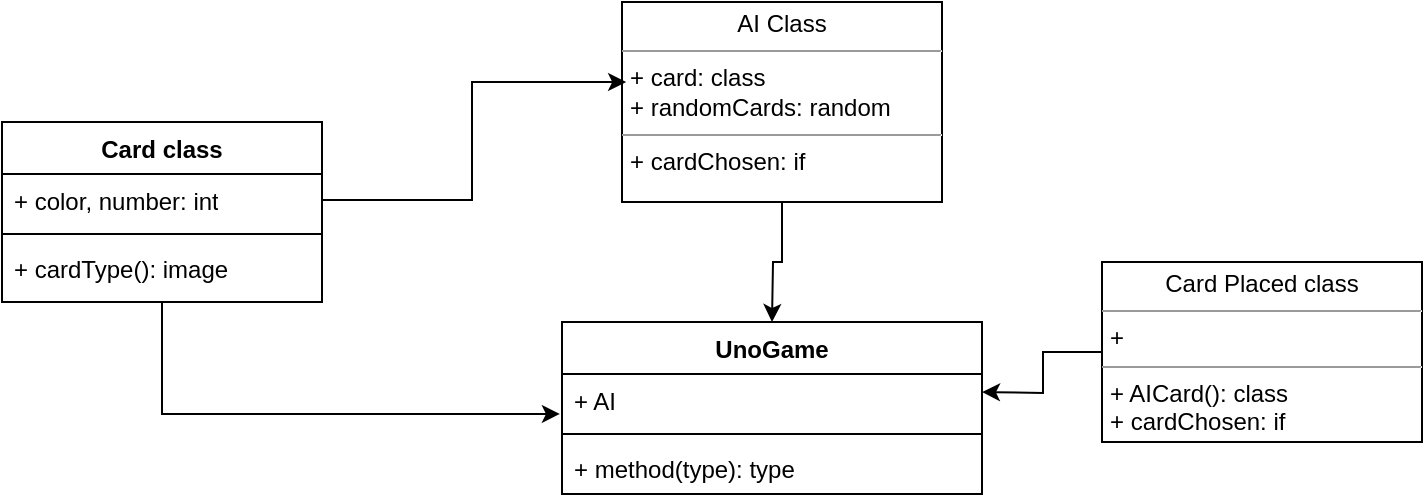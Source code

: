 <mxfile version="23.1.3" type="github">
  <diagram name="Page-1" id="kG88N6lFf-ojEKA3mu_b">
    <mxGraphModel dx="1015" dy="637" grid="1" gridSize="10" guides="1" tooltips="1" connect="1" arrows="1" fold="1" page="1" pageScale="1" pageWidth="850" pageHeight="1100" math="0" shadow="0">
      <root>
        <mxCell id="0" />
        <mxCell id="1" parent="0" />
        <mxCell id="fSzMb7c49jpOPYIVfvhf-9" style="edgeStyle=orthogonalEdgeStyle;rounded=0;orthogonalLoop=1;jettySize=auto;html=1;entryX=-0.005;entryY=0.657;entryDx=0;entryDy=0;entryPerimeter=0;" edge="1" parent="1" source="fSzMb7c49jpOPYIVfvhf-1">
          <mxGeometry relative="1" as="geometry">
            <mxPoint x="318.95" y="305.99" as="targetPoint" />
            <Array as="points">
              <mxPoint x="120" y="306" />
            </Array>
          </mxGeometry>
        </mxCell>
        <mxCell id="fSzMb7c49jpOPYIVfvhf-1" value="Card class" style="swimlane;fontStyle=1;align=center;verticalAlign=top;childLayout=stackLayout;horizontal=1;startSize=26;horizontalStack=0;resizeParent=1;resizeParentMax=0;resizeLast=0;collapsible=1;marginBottom=0;whiteSpace=wrap;html=1;" vertex="1" parent="1">
          <mxGeometry x="40" y="160" width="160" height="90" as="geometry" />
        </mxCell>
        <mxCell id="fSzMb7c49jpOPYIVfvhf-2" value="+ color, number: int" style="text;strokeColor=none;fillColor=none;align=left;verticalAlign=top;spacingLeft=4;spacingRight=4;overflow=hidden;rotatable=0;points=[[0,0.5],[1,0.5]];portConstraint=eastwest;whiteSpace=wrap;html=1;" vertex="1" parent="fSzMb7c49jpOPYIVfvhf-1">
          <mxGeometry y="26" width="160" height="26" as="geometry" />
        </mxCell>
        <mxCell id="fSzMb7c49jpOPYIVfvhf-3" value="" style="line;strokeWidth=1;fillColor=none;align=left;verticalAlign=middle;spacingTop=-1;spacingLeft=3;spacingRight=3;rotatable=0;labelPosition=right;points=[];portConstraint=eastwest;strokeColor=inherit;" vertex="1" parent="fSzMb7c49jpOPYIVfvhf-1">
          <mxGeometry y="52" width="160" height="8" as="geometry" />
        </mxCell>
        <mxCell id="fSzMb7c49jpOPYIVfvhf-4" value="+ cardType(): image" style="text;strokeColor=none;fillColor=none;align=left;verticalAlign=top;spacingLeft=4;spacingRight=4;overflow=hidden;rotatable=0;points=[[0,0.5],[1,0.5]];portConstraint=eastwest;whiteSpace=wrap;html=1;" vertex="1" parent="fSzMb7c49jpOPYIVfvhf-1">
          <mxGeometry y="60" width="160" height="30" as="geometry" />
        </mxCell>
        <mxCell id="fSzMb7c49jpOPYIVfvhf-11" style="edgeStyle=orthogonalEdgeStyle;rounded=0;orthogonalLoop=1;jettySize=auto;html=1;" edge="1" parent="1" source="fSzMb7c49jpOPYIVfvhf-5">
          <mxGeometry relative="1" as="geometry">
            <mxPoint x="425" y="260" as="targetPoint" />
          </mxGeometry>
        </mxCell>
        <mxCell id="fSzMb7c49jpOPYIVfvhf-5" value="&lt;p style=&quot;margin:0px;margin-top:4px;text-align:center;&quot;&gt;AI Class&lt;/p&gt;&lt;hr size=&quot;1&quot;&gt;&lt;p style=&quot;margin:0px;margin-left:4px;&quot;&gt;+ card: class&lt;/p&gt;&lt;p style=&quot;margin:0px;margin-left:4px;&quot;&gt;+ randomCards: random&lt;/p&gt;&lt;hr size=&quot;1&quot;&gt;&lt;p style=&quot;margin:0px;margin-left:4px;&quot;&gt;&lt;span style=&quot;background-color: initial;&quot;&gt;+ cardChosen: if&lt;/span&gt;&lt;br&gt;&lt;/p&gt;" style="verticalAlign=top;align=left;overflow=fill;html=1;whiteSpace=wrap;" vertex="1" parent="1">
          <mxGeometry x="350" y="100" width="160" height="100" as="geometry" />
        </mxCell>
        <mxCell id="fSzMb7c49jpOPYIVfvhf-10" style="edgeStyle=orthogonalEdgeStyle;rounded=0;orthogonalLoop=1;jettySize=auto;html=1;entryX=1;entryY=0.5;entryDx=0;entryDy=0;" edge="1" parent="1" source="fSzMb7c49jpOPYIVfvhf-6">
          <mxGeometry relative="1" as="geometry">
            <mxPoint x="530" y="295" as="targetPoint" />
          </mxGeometry>
        </mxCell>
        <mxCell id="fSzMb7c49jpOPYIVfvhf-6" value="&lt;p style=&quot;margin:0px;margin-top:4px;text-align:center;&quot;&gt;Card Placed class&lt;/p&gt;&lt;hr size=&quot;1&quot;&gt;&lt;p style=&quot;margin:0px;margin-left:4px;&quot;&gt;+&amp;nbsp;&lt;/p&gt;&lt;hr size=&quot;1&quot;&gt;&lt;p style=&quot;margin:0px;margin-left:4px;&quot;&gt;+ AICard(): class&lt;/p&gt;&lt;p style=&quot;margin:0px;margin-left:4px;&quot;&gt;+ cardChosen: if&lt;/p&gt;" style="verticalAlign=top;align=left;overflow=fill;html=1;whiteSpace=wrap;" vertex="1" parent="1">
          <mxGeometry x="590" y="230" width="160" height="90" as="geometry" />
        </mxCell>
        <mxCell id="fSzMb7c49jpOPYIVfvhf-8" style="edgeStyle=orthogonalEdgeStyle;rounded=0;orthogonalLoop=1;jettySize=auto;html=1;entryX=0.013;entryY=0.4;entryDx=0;entryDy=0;entryPerimeter=0;" edge="1" parent="1" source="fSzMb7c49jpOPYIVfvhf-2" target="fSzMb7c49jpOPYIVfvhf-5">
          <mxGeometry relative="1" as="geometry" />
        </mxCell>
        <mxCell id="fSzMb7c49jpOPYIVfvhf-12" value="UnoGame" style="swimlane;fontStyle=1;align=center;verticalAlign=top;childLayout=stackLayout;horizontal=1;startSize=26;horizontalStack=0;resizeParent=1;resizeParentMax=0;resizeLast=0;collapsible=1;marginBottom=0;whiteSpace=wrap;html=1;" vertex="1" parent="1">
          <mxGeometry x="320" y="260" width="210" height="86" as="geometry" />
        </mxCell>
        <mxCell id="fSzMb7c49jpOPYIVfvhf-13" value="+ AI" style="text;strokeColor=none;fillColor=none;align=left;verticalAlign=top;spacingLeft=4;spacingRight=4;overflow=hidden;rotatable=0;points=[[0,0.5],[1,0.5]];portConstraint=eastwest;whiteSpace=wrap;html=1;" vertex="1" parent="fSzMb7c49jpOPYIVfvhf-12">
          <mxGeometry y="26" width="210" height="26" as="geometry" />
        </mxCell>
        <mxCell id="fSzMb7c49jpOPYIVfvhf-14" value="" style="line;strokeWidth=1;fillColor=none;align=left;verticalAlign=middle;spacingTop=-1;spacingLeft=3;spacingRight=3;rotatable=0;labelPosition=right;points=[];portConstraint=eastwest;strokeColor=inherit;" vertex="1" parent="fSzMb7c49jpOPYIVfvhf-12">
          <mxGeometry y="52" width="210" height="8" as="geometry" />
        </mxCell>
        <mxCell id="fSzMb7c49jpOPYIVfvhf-15" value="+ method(type): type" style="text;strokeColor=none;fillColor=none;align=left;verticalAlign=top;spacingLeft=4;spacingRight=4;overflow=hidden;rotatable=0;points=[[0,0.5],[1,0.5]];portConstraint=eastwest;whiteSpace=wrap;html=1;" vertex="1" parent="fSzMb7c49jpOPYIVfvhf-12">
          <mxGeometry y="60" width="210" height="26" as="geometry" />
        </mxCell>
      </root>
    </mxGraphModel>
  </diagram>
</mxfile>
